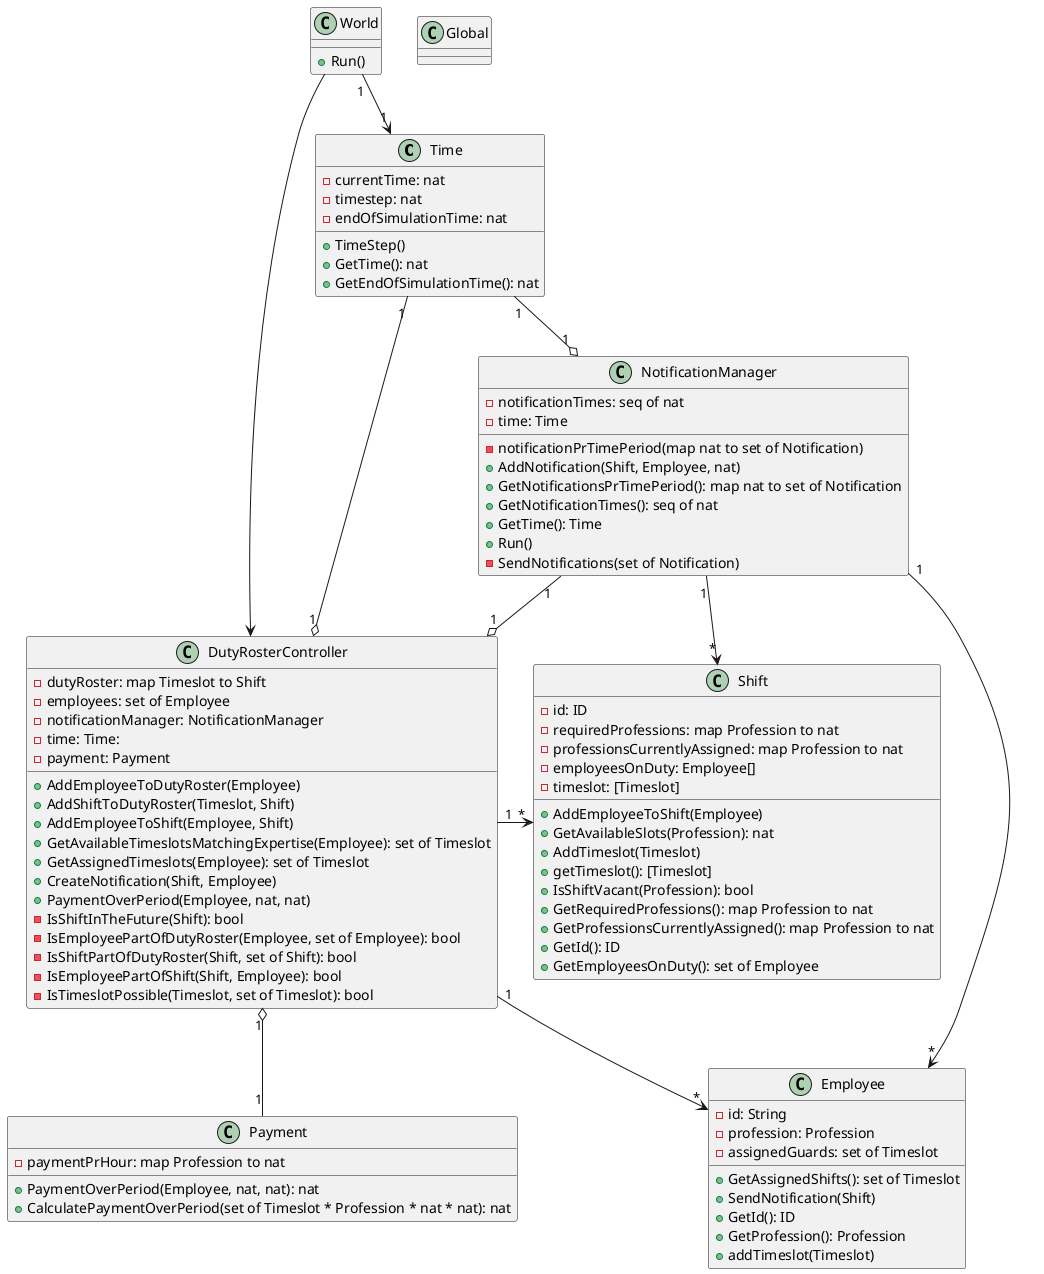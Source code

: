 @startuml
'skinparam classAttributeIconSize 0

class Time{
    -currentTime: nat
    -timestep: nat
    -endOfSimulationTime: nat
    +TimeStep()
    +GetTime(): nat
    +GetEndOfSimulationTime(): nat
}

class World{
    +Run()
}

class Global{

}
class DutyRosterController{
    -dutyRoster: map Timeslot to Shift
    -employees: set of Employee
    -notificationManager: NotificationManager
    -time: Time:
    -payment: Payment
    +AddEmployeeToDutyRoster(Employee)
    +AddShiftToDutyRoster(Timeslot, Shift)
    +AddEmployeeToShift(Employee, Shift)
    +GetAvailableTimeslotsMatchingExpertise(Employee): set of Timeslot
    +GetAssignedTimeslots(Employee): set of Timeslot
    +CreateNotification(Shift, Employee)
    +PaymentOverPeriod(Employee, nat, nat)
    -IsShiftInTheFuture(Shift): bool
    -IsEmployeePartOfDutyRoster(Employee, set of Employee): bool
    -IsShiftPartOfDutyRoster(Shift, set of Shift): bool
    -IsEmployeePartOfShift(Shift, Employee): bool
    -IsTimeslotPossible(Timeslot, set of Timeslot): bool
}

class Employee{
    -id: String
    -profession: Profession
    -assignedGuards: set of Timeslot 
    +GetAssignedShifts(): set of Timeslot
    +SendNotification(Shift)
    +GetId(): ID
    +GetProfession(): Profession
    +addTimeslot(Timeslot)    
}

class Shift{
    -id: ID
    -requiredProfessions: map Profession to nat
    -professionsCurrentlyAssigned: map Profession to nat
    -employeesOnDuty: Employee[]
    -timeslot: [Timeslot]
    +AddEmployeeToShift(Employee)
    +GetAvailableSlots(Profession): nat
    +AddTimeslot(Timeslot)
    +getTimeslot(): [Timeslot]
    +IsShiftVacant(Profession): bool
    +GetRequiredProfessions(): map Profession to nat
    +GetProfessionsCurrentlyAssigned(): map Profession to nat
    +GetId(): ID
    +GetEmployeesOnDuty(): set of Employee
}

class Payment{
    -paymentPrHour: map Profession to nat
    +PaymentOverPeriod(Employee, nat, nat): nat
    +CalculatePaymentOverPeriod(set of Timeslot * Profession * nat * nat): nat
}

class NotificationManager{
    -notificationTimes: seq of nat
    -notificationPrTimePeriod(map nat to set of Notification)
    -time: Time
    +AddNotification(Shift, Employee, nat)
    +GetNotificationsPrTimePeriod(): map nat to set of Notification
    +GetNotificationTimes(): seq of nat
    +GetTime(): Time
    +Run()
    -SendNotifications(set of Notification)
}


Shift "*" <-left- "1" DutyRosterController
Time "1" --o "1" DutyRosterController
Payment "1" -up-o "1" DutyRosterController
Employee "*" <-up- "1" DutyRosterController
NotificationManager "1" --o "1" DutyRosterController

Time "1" <-up- "1" World
DutyRosterController <-up- World

Time "1" --o "1" NotificationManager
Employee "*" <-- "1" NotificationManager
Shift "*" <-up- "1" NotificationManager

@enduml